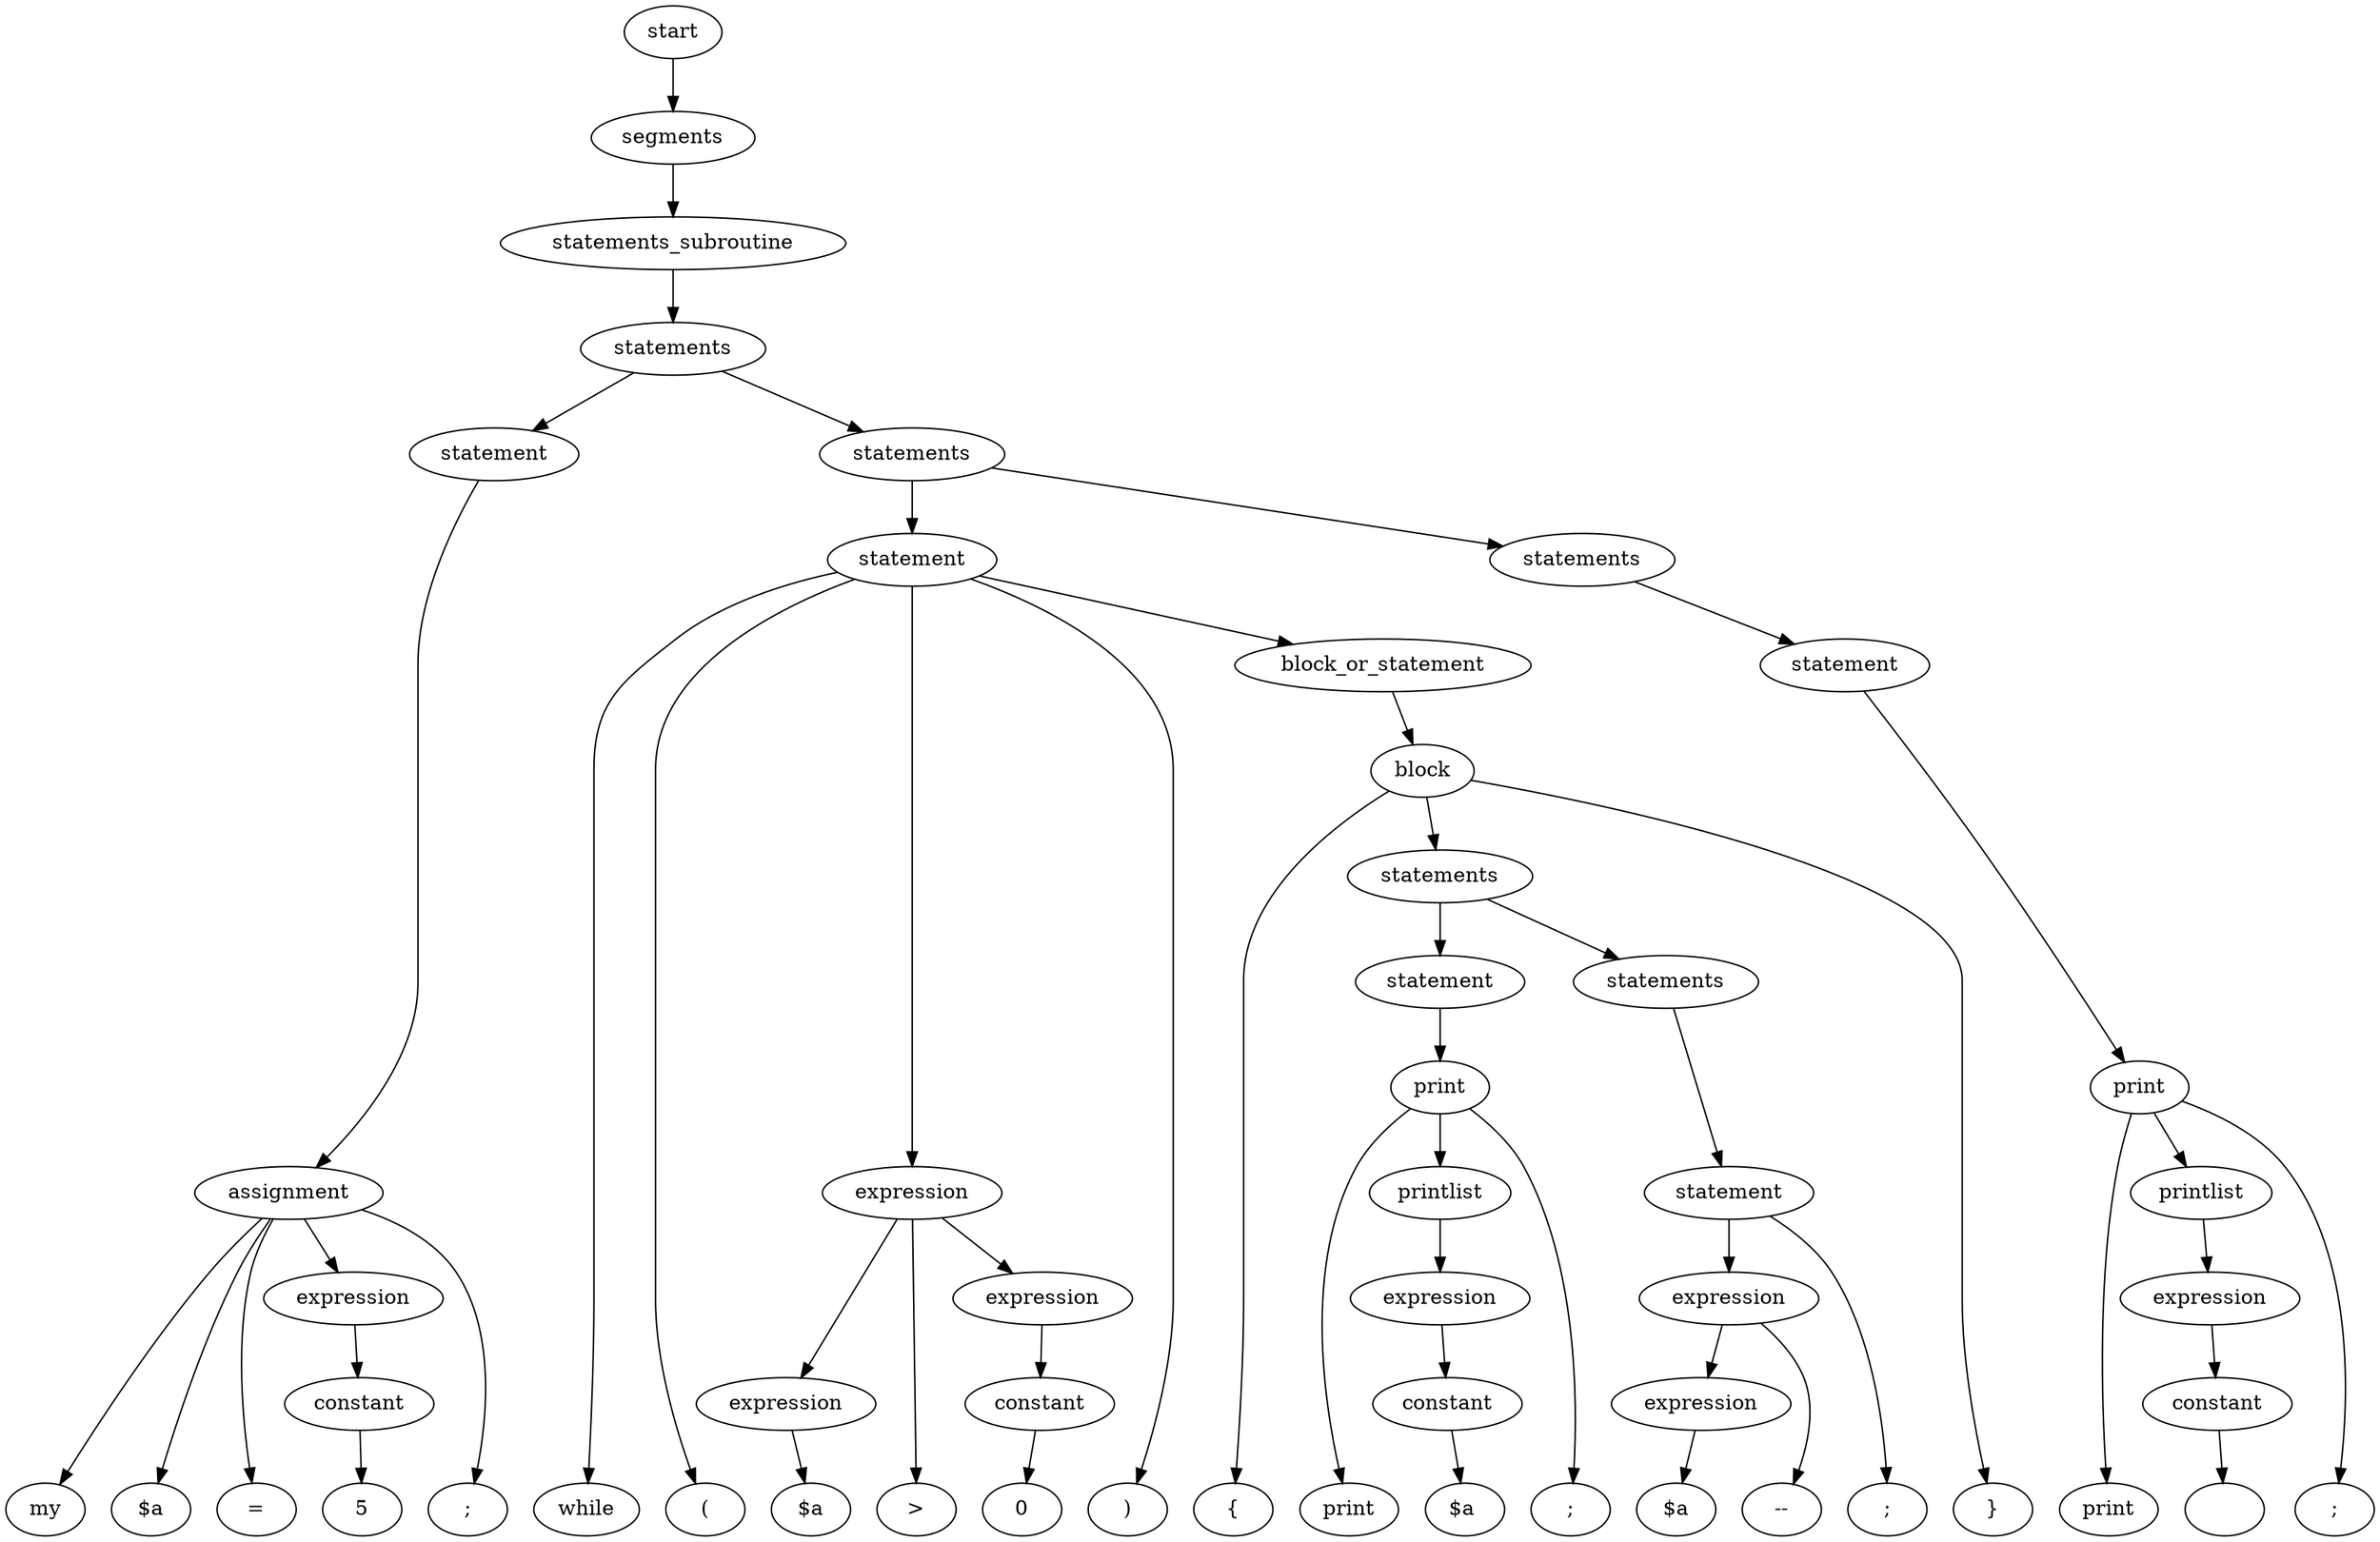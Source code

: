 digraph parse_tree{
Child1 [label="5"];
Node0 [label="constant"];
Node0 -> Child1;
Node2 [label="expression"];
Node2 -> Node0;
Child4 [label="my"];
Child5 [label="$a"];
Child6 [label="="];
Child7 [label=";"];
Node3 [label="assignment"];
Node3 -> Child4;
Node3 -> Child5;
Node3 -> Child6;
Node3 -> Node2;
Node3 -> Child7;
Node8 [label="statement"];
Node8 -> Node3;
Child10 [label="$a"];
Node9 [label="expression"];
Node9 -> Child10;
Child12 [label="0"];
Node11 [label="constant"];
Node11 -> Child12;
Node13 [label="expression"];
Node13 -> Node11;
Child15 [label=">"];
Node14 [label="expression"];
Node14 -> Node9;
Node14 -> Child15;
Node14 -> Node13;
Child17 [label="$a "];
Node16 [label="constant"];
Node16 -> Child17;
Node18 [label="expression"];
Node18 -> Node16;
Node19 [label="printlist"];
Node19 -> Node18;
Child21 [label="print"];
Child22 [label=";"];
Node20 [label="print"];
Node20 -> Child21;
Node20 -> Node19;
Node20 -> Child22;
Node23 [label="statement"];
Node23 -> Node20;
Child25 [label="$a"];
Node24 [label="expression"];
Node24 -> Child25;
Child27 [label="--"];
Node26 [label="expression"];
Node26 -> Node24;
Node26 -> Child27;
Child29 [label=";"];
Node28 [label="statement"];
Node28 -> Node26;
Node28 -> Child29;
Node30 [label="statements"];
Node30 -> Node28;
Node31 [label="statements"];
Node31 -> Node23;
Node31 -> Node30;
Child33 [label="{"];
Child34 [label="}"];
Node32 [label="block"];
Node32 -> Child33;
Node32 -> Node31;
Node32 -> Child34;
Node35 [label="block_or_statement"];
Node35 -> Node32;
Child37 [label="while"];
Child38 [label="("];
Child39 [label=")"];
Node36 [label="statement"];
Node36 -> Child37;
Node36 -> Child38;
Node36 -> Node14;
Node36 -> Child39;
Node36 -> Node35;
Child41 [label="\n"];
Node40 [label="constant"];
Node40 -> Child41;
Node42 [label="expression"];
Node42 -> Node40;
Node43 [label="printlist"];
Node43 -> Node42;
Child45 [label="print"];
Child46 [label=";"];
Node44 [label="print"];
Node44 -> Child45;
Node44 -> Node43;
Node44 -> Child46;
Node47 [label="statement"];
Node47 -> Node44;
Node48 [label="statements"];
Node48 -> Node47;
Node49 [label="statements"];
Node49 -> Node36;
Node49 -> Node48;
Node50 [label="statements"];
Node50 -> Node8;
Node50 -> Node49;
Node51 [label="statements_subroutine"];
Node51 -> Node50;
Node52 [label="segments"];
Node52 -> Node51;
Node53 [label="start"];
Node53 -> Node52;
{ rank=same;
Child4 ->Child5 ->Child6 ->Child1 ->Child7 ->Child37 ->Child38 ->Child10 ->Child15 ->Child12 ->Child39 ->Child33 ->Child21 ->Child17 ->Child22 ->Child25 ->Child27 ->Child29 ->Child34 ->Child45 ->Child41 ->Child46 [style=invis];
}
}
